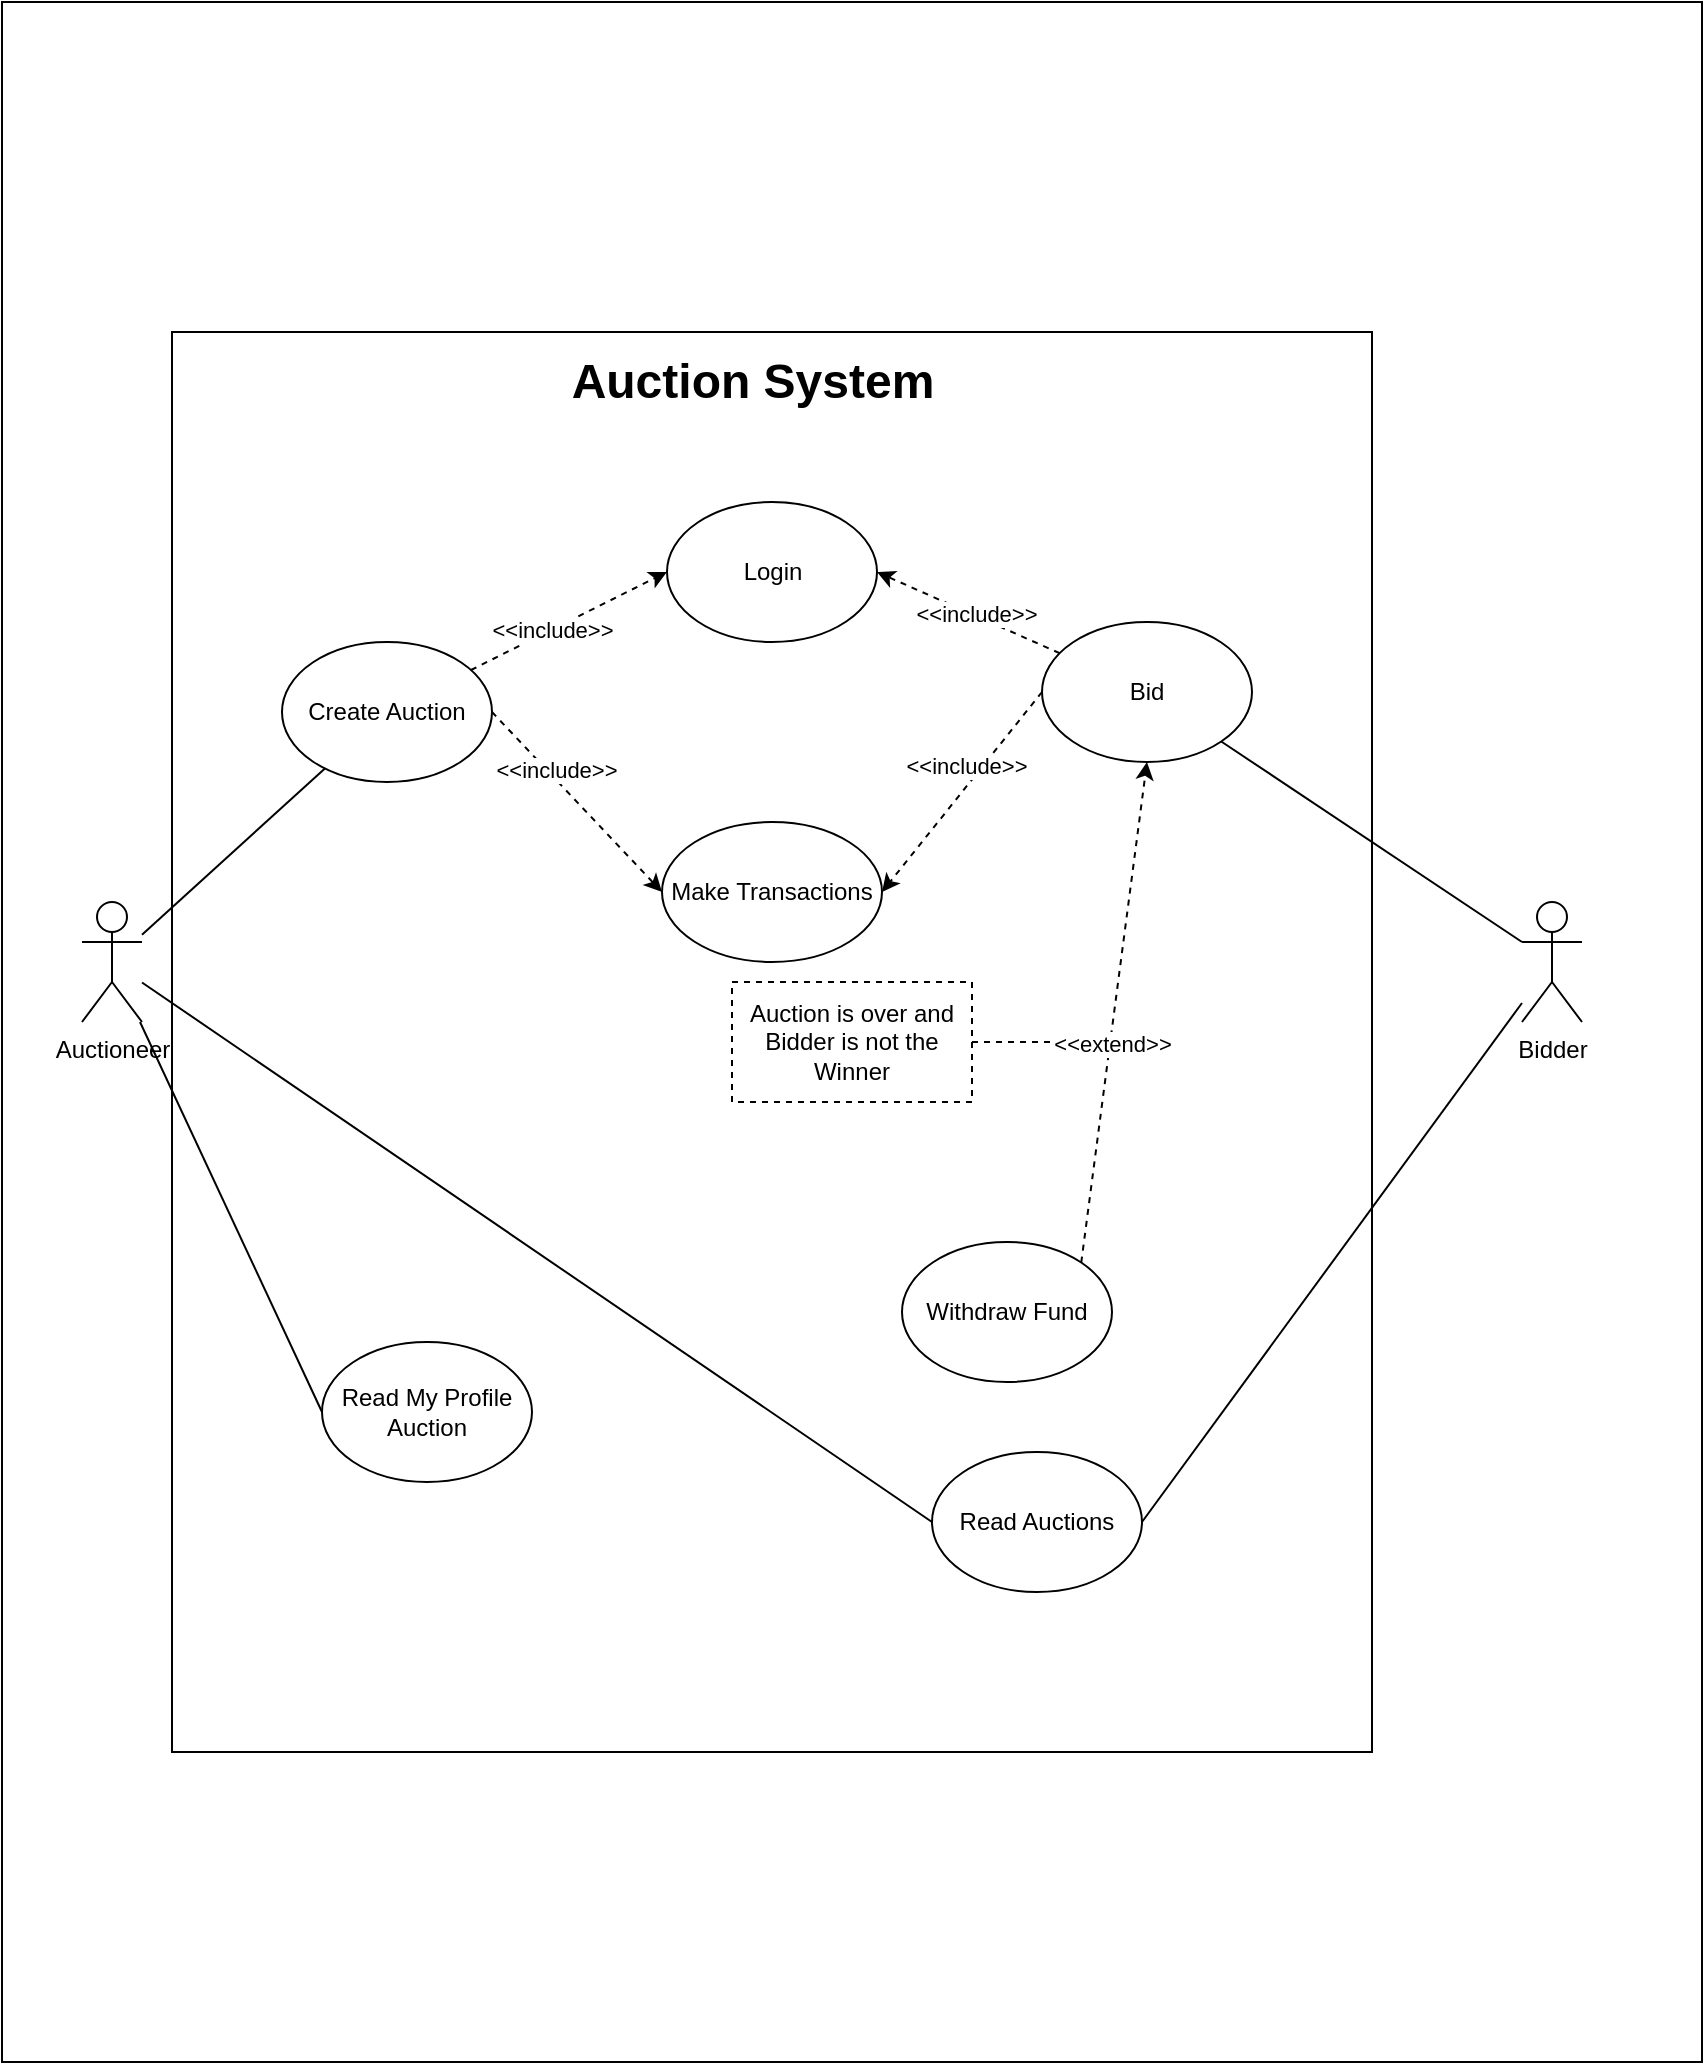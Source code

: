 <mxfile version="21.6.8" type="device">
  <diagram name="Page-1" id="-Fg6DI7OQJoSDTPhsCB8">
    <mxGraphModel dx="1313" dy="1776" grid="1" gridSize="10" guides="1" tooltips="1" connect="1" arrows="1" fold="1" page="1" pageScale="1" pageWidth="850" pageHeight="1100" math="0" shadow="0">
      <root>
        <mxCell id="0" />
        <mxCell id="1" parent="0" />
        <mxCell id="9v5Jv-nIO_mUE7l8F9Kd-56" value="" style="rounded=0;whiteSpace=wrap;html=1;" vertex="1" parent="1">
          <mxGeometry y="-210" width="850" height="1030" as="geometry" />
        </mxCell>
        <mxCell id="9v5Jv-nIO_mUE7l8F9Kd-58" value="" style="rounded=0;whiteSpace=wrap;html=1;" vertex="1" parent="1">
          <mxGeometry x="85" y="-45" width="600" height="710" as="geometry" />
        </mxCell>
        <mxCell id="9v5Jv-nIO_mUE7l8F9Kd-55" style="rounded=0;orthogonalLoop=1;jettySize=auto;html=1;edgeStyle=orthogonalEdgeStyle;endArrow=none;endFill=0;dashed=1;" edge="1" parent="1" source="9v5Jv-nIO_mUE7l8F9Kd-54">
          <mxGeometry relative="1" as="geometry">
            <mxPoint x="560" y="310" as="targetPoint" />
          </mxGeometry>
        </mxCell>
        <mxCell id="9v5Jv-nIO_mUE7l8F9Kd-54" value="Auction is over and Bidder is not the Winner" style="rounded=0;whiteSpace=wrap;html=1;dashed=1;" vertex="1" parent="1">
          <mxGeometry x="365" y="280" width="120" height="60" as="geometry" />
        </mxCell>
        <mxCell id="9v5Jv-nIO_mUE7l8F9Kd-34" style="rounded=0;orthogonalLoop=1;jettySize=auto;html=1;entryX=0;entryY=0.5;entryDx=0;entryDy=0;endArrow=classic;endFill=1;dashed=1;" edge="1" parent="1" source="9v5Jv-nIO_mUE7l8F9Kd-16" target="9v5Jv-nIO_mUE7l8F9Kd-33">
          <mxGeometry relative="1" as="geometry" />
        </mxCell>
        <mxCell id="9v5Jv-nIO_mUE7l8F9Kd-39" value="&amp;lt;&amp;lt;include&amp;gt;&amp;gt;" style="edgeLabel;html=1;align=center;verticalAlign=middle;resizable=0;points=[];" vertex="1" connectable="0" parent="9v5Jv-nIO_mUE7l8F9Kd-34">
          <mxGeometry x="-0.171" relative="1" as="geometry">
            <mxPoint as="offset" />
          </mxGeometry>
        </mxCell>
        <mxCell id="9v5Jv-nIO_mUE7l8F9Kd-42" style="rounded=0;orthogonalLoop=1;jettySize=auto;html=1;exitX=1;exitY=0.5;exitDx=0;exitDy=0;entryX=0;entryY=0.5;entryDx=0;entryDy=0;dashed=1;" edge="1" parent="1" source="9v5Jv-nIO_mUE7l8F9Kd-16" target="9v5Jv-nIO_mUE7l8F9Kd-41">
          <mxGeometry relative="1" as="geometry" />
        </mxCell>
        <mxCell id="9v5Jv-nIO_mUE7l8F9Kd-45" value="&amp;lt;&amp;lt;include&amp;gt;&amp;gt;" style="edgeLabel;html=1;align=center;verticalAlign=middle;resizable=0;points=[];" vertex="1" connectable="0" parent="9v5Jv-nIO_mUE7l8F9Kd-42">
          <mxGeometry x="-0.43" y="-2" relative="1" as="geometry">
            <mxPoint x="9" y="2" as="offset" />
          </mxGeometry>
        </mxCell>
        <mxCell id="9v5Jv-nIO_mUE7l8F9Kd-16" value="Create Auction" style="ellipse;whiteSpace=wrap;html=1;" vertex="1" parent="1">
          <mxGeometry x="140" y="110" width="105" height="70" as="geometry" />
        </mxCell>
        <mxCell id="9v5Jv-nIO_mUE7l8F9Kd-18" style="rounded=0;orthogonalLoop=1;jettySize=auto;html=1;strokeColor=default;endArrow=none;endFill=0;" edge="1" parent="1" source="9v5Jv-nIO_mUE7l8F9Kd-17" target="9v5Jv-nIO_mUE7l8F9Kd-16">
          <mxGeometry relative="1" as="geometry" />
        </mxCell>
        <mxCell id="9v5Jv-nIO_mUE7l8F9Kd-17" value="Auctioneer" style="shape=umlActor;verticalLabelPosition=bottom;verticalAlign=top;html=1;outlineConnect=0;" vertex="1" parent="1">
          <mxGeometry x="40" y="240" width="30" height="60" as="geometry" />
        </mxCell>
        <mxCell id="9v5Jv-nIO_mUE7l8F9Kd-20" value="Read My Profile Auction" style="ellipse;whiteSpace=wrap;html=1;" vertex="1" parent="1">
          <mxGeometry x="160" y="460" width="105" height="70" as="geometry" />
        </mxCell>
        <mxCell id="9v5Jv-nIO_mUE7l8F9Kd-21" style="rounded=0;orthogonalLoop=1;jettySize=auto;html=1;entryX=0;entryY=0.5;entryDx=0;entryDy=0;strokeColor=default;endArrow=none;endFill=0;" edge="1" parent="1" target="9v5Jv-nIO_mUE7l8F9Kd-20" source="9v5Jv-nIO_mUE7l8F9Kd-17">
          <mxGeometry relative="1" as="geometry">
            <mxPoint x="150" y="40" as="sourcePoint" />
          </mxGeometry>
        </mxCell>
        <mxCell id="9v5Jv-nIO_mUE7l8F9Kd-35" style="rounded=0;orthogonalLoop=1;jettySize=auto;html=1;entryX=1;entryY=0.5;entryDx=0;entryDy=0;endArrow=classic;endFill=1;dashed=1;" edge="1" parent="1" source="9v5Jv-nIO_mUE7l8F9Kd-22" target="9v5Jv-nIO_mUE7l8F9Kd-33">
          <mxGeometry relative="1" as="geometry" />
        </mxCell>
        <mxCell id="9v5Jv-nIO_mUE7l8F9Kd-40" value="&amp;lt;&amp;lt;include&amp;gt;&amp;gt;" style="edgeLabel;html=1;align=center;verticalAlign=middle;resizable=0;points=[];" vertex="1" connectable="0" parent="9v5Jv-nIO_mUE7l8F9Kd-35">
          <mxGeometry x="-0.067" y="-1" relative="1" as="geometry">
            <mxPoint as="offset" />
          </mxGeometry>
        </mxCell>
        <mxCell id="9v5Jv-nIO_mUE7l8F9Kd-36" style="rounded=0;orthogonalLoop=1;jettySize=auto;html=1;exitX=1;exitY=1;exitDx=0;exitDy=0;entryX=0;entryY=0.333;entryDx=0;entryDy=0;entryPerimeter=0;endArrow=none;endFill=0;" edge="1" parent="1" source="9v5Jv-nIO_mUE7l8F9Kd-22" target="9v5Jv-nIO_mUE7l8F9Kd-28">
          <mxGeometry relative="1" as="geometry" />
        </mxCell>
        <mxCell id="9v5Jv-nIO_mUE7l8F9Kd-43" style="rounded=0;orthogonalLoop=1;jettySize=auto;html=1;exitX=0;exitY=0.5;exitDx=0;exitDy=0;entryX=1;entryY=0.5;entryDx=0;entryDy=0;dashed=1;" edge="1" parent="1" source="9v5Jv-nIO_mUE7l8F9Kd-22" target="9v5Jv-nIO_mUE7l8F9Kd-41">
          <mxGeometry relative="1" as="geometry" />
        </mxCell>
        <mxCell id="9v5Jv-nIO_mUE7l8F9Kd-44" value="&amp;lt;&amp;lt;include&amp;gt;&amp;gt;" style="edgeLabel;html=1;align=center;verticalAlign=middle;resizable=0;points=[];" vertex="1" connectable="0" parent="9v5Jv-nIO_mUE7l8F9Kd-43">
          <mxGeometry x="-0.281" y="1" relative="1" as="geometry">
            <mxPoint x="-10" as="offset" />
          </mxGeometry>
        </mxCell>
        <mxCell id="9v5Jv-nIO_mUE7l8F9Kd-22" value="Bid" style="ellipse;whiteSpace=wrap;html=1;" vertex="1" parent="1">
          <mxGeometry x="520" y="100" width="105" height="70" as="geometry" />
        </mxCell>
        <mxCell id="9v5Jv-nIO_mUE7l8F9Kd-51" style="rounded=0;orthogonalLoop=1;jettySize=auto;html=1;exitX=1;exitY=0;exitDx=0;exitDy=0;entryX=0.5;entryY=1;entryDx=0;entryDy=0;dashed=1;" edge="1" parent="1" source="9v5Jv-nIO_mUE7l8F9Kd-24" target="9v5Jv-nIO_mUE7l8F9Kd-22">
          <mxGeometry relative="1" as="geometry" />
        </mxCell>
        <mxCell id="9v5Jv-nIO_mUE7l8F9Kd-52" value="&amp;lt;&amp;lt;extend&amp;gt;&amp;gt;" style="edgeLabel;html=1;align=center;verticalAlign=middle;resizable=0;points=[];" vertex="1" connectable="0" parent="9v5Jv-nIO_mUE7l8F9Kd-51">
          <mxGeometry x="0.099" y="3" relative="1" as="geometry">
            <mxPoint y="28" as="offset" />
          </mxGeometry>
        </mxCell>
        <mxCell id="9v5Jv-nIO_mUE7l8F9Kd-24" value="Withdraw Fund" style="ellipse;whiteSpace=wrap;html=1;" vertex="1" parent="1">
          <mxGeometry x="450" y="410" width="105" height="70" as="geometry" />
        </mxCell>
        <mxCell id="9v5Jv-nIO_mUE7l8F9Kd-30" style="rounded=0;orthogonalLoop=1;jettySize=auto;html=1;exitX=0;exitY=0.5;exitDx=0;exitDy=0;endArrow=none;endFill=0;" edge="1" parent="1" source="9v5Jv-nIO_mUE7l8F9Kd-27" target="9v5Jv-nIO_mUE7l8F9Kd-17">
          <mxGeometry relative="1" as="geometry" />
        </mxCell>
        <mxCell id="9v5Jv-nIO_mUE7l8F9Kd-31" style="rounded=0;orthogonalLoop=1;jettySize=auto;html=1;endArrow=none;endFill=0;exitX=1;exitY=0.5;exitDx=0;exitDy=0;" edge="1" parent="1" source="9v5Jv-nIO_mUE7l8F9Kd-27" target="9v5Jv-nIO_mUE7l8F9Kd-28">
          <mxGeometry relative="1" as="geometry" />
        </mxCell>
        <mxCell id="9v5Jv-nIO_mUE7l8F9Kd-27" value="Read Auctions" style="ellipse;whiteSpace=wrap;html=1;" vertex="1" parent="1">
          <mxGeometry x="465" y="515" width="105" height="70" as="geometry" />
        </mxCell>
        <mxCell id="9v5Jv-nIO_mUE7l8F9Kd-28" value="Bidder" style="shape=umlActor;verticalLabelPosition=bottom;verticalAlign=top;html=1;outlineConnect=0;" vertex="1" parent="1">
          <mxGeometry x="760" y="240" width="30" height="60" as="geometry" />
        </mxCell>
        <mxCell id="9v5Jv-nIO_mUE7l8F9Kd-33" value="Login" style="ellipse;whiteSpace=wrap;html=1;" vertex="1" parent="1">
          <mxGeometry x="332.5" y="40" width="105" height="70" as="geometry" />
        </mxCell>
        <mxCell id="9v5Jv-nIO_mUE7l8F9Kd-41" value="Make Transactions" style="ellipse;whiteSpace=wrap;html=1;" vertex="1" parent="1">
          <mxGeometry x="330" y="200" width="110" height="70" as="geometry" />
        </mxCell>
        <mxCell id="9v5Jv-nIO_mUE7l8F9Kd-59" value="Auction System" style="text;strokeColor=none;fillColor=none;html=1;fontSize=24;fontStyle=1;verticalAlign=middle;align=center;" vertex="1" parent="1">
          <mxGeometry x="325" y="-40" width="100" height="40" as="geometry" />
        </mxCell>
      </root>
    </mxGraphModel>
  </diagram>
</mxfile>
